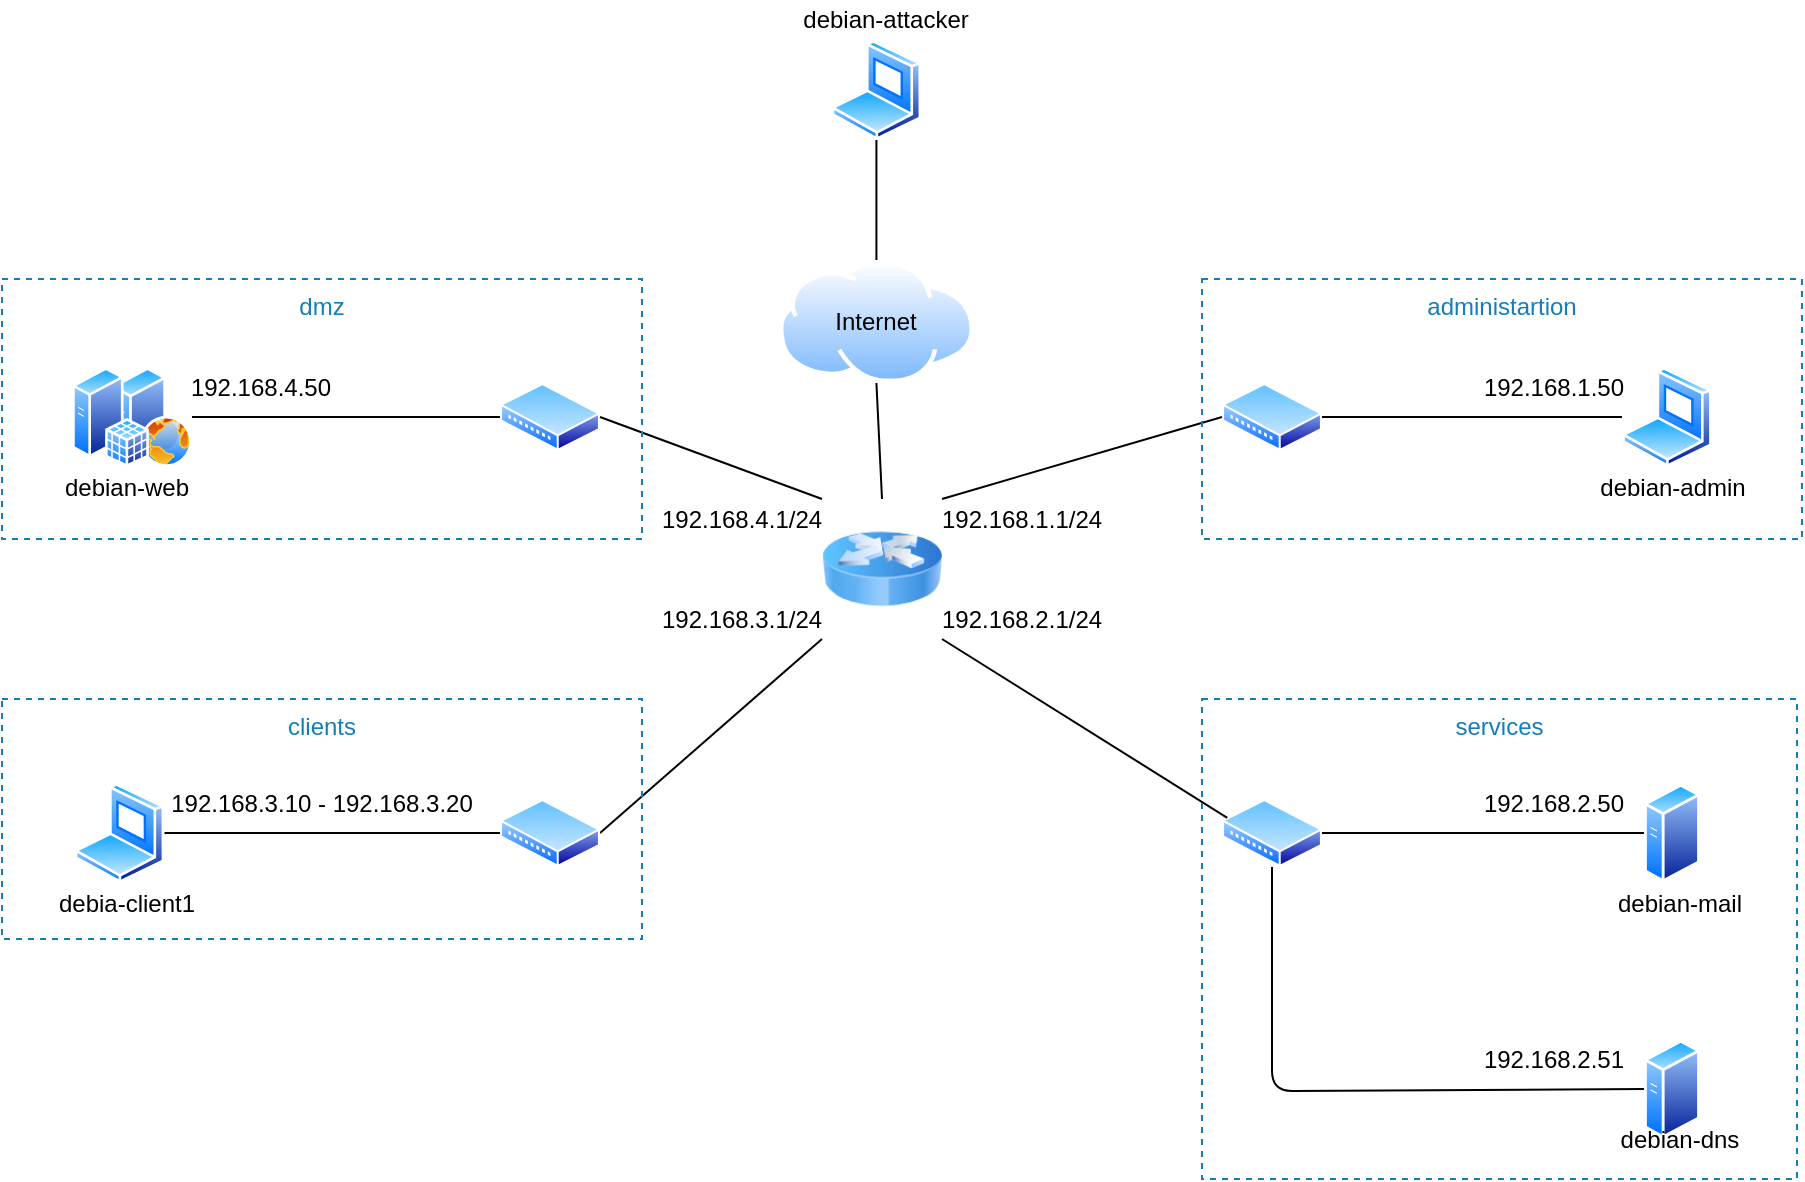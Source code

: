 <mxfile>
    <diagram id="pjIhV44gmVnADWI0d765" name="Page-1">
        <mxGraphModel dx="1146" dy="771" grid="1" gridSize="10" guides="1" tooltips="1" connect="1" arrows="1" fold="1" page="1" pageScale="1" pageWidth="827" pageHeight="1169" math="0" shadow="0">
            <root>
                <mxCell id="0"/>
                <mxCell id="1" parent="0"/>
                <mxCell id="2" value="" style="aspect=fixed;perimeter=ellipsePerimeter;html=1;align=center;shadow=0;dashed=0;spacingTop=3;image;image=img/lib/active_directory/laptop_client.svg;" vertex="1" parent="1">
                    <mxGeometry x="830" y="233.5" width="45" height="50" as="geometry"/>
                </mxCell>
                <mxCell id="3" value="" style="aspect=fixed;perimeter=ellipsePerimeter;html=1;align=center;shadow=0;dashed=0;spacingTop=3;image;image=img/lib/active_directory/web_server.svg;" vertex="1" parent="1">
                    <mxGeometry x="75" y="233.5" width="40" height="50" as="geometry"/>
                </mxCell>
                <mxCell id="4" value="" style="aspect=fixed;perimeter=ellipsePerimeter;html=1;align=center;shadow=0;dashed=0;spacingTop=3;image;image=img/lib/active_directory/generic_server.svg;" vertex="1" parent="1">
                    <mxGeometry x="841" y="569.5" width="28.0" height="50" as="geometry"/>
                </mxCell>
                <mxCell id="5" value="" style="image;html=1;image=img/lib/clip_art/networking/Router_Icon_128x128.png" vertex="1" parent="1">
                    <mxGeometry x="430" y="299.5" width="60" height="70" as="geometry"/>
                </mxCell>
                <mxCell id="6" value="" style="aspect=fixed;perimeter=ellipsePerimeter;html=1;align=center;shadow=0;dashed=0;spacingTop=3;image;image=img/lib/active_directory/wiring_hub.svg;" vertex="1" parent="1">
                    <mxGeometry x="630" y="241.5" width="50" height="34" as="geometry"/>
                </mxCell>
                <mxCell id="7" value="" style="aspect=fixed;perimeter=ellipsePerimeter;html=1;align=center;shadow=0;dashed=0;spacingTop=3;image;image=img/lib/active_directory/wiring_hub.svg;" vertex="1" parent="1">
                    <mxGeometry x="269" y="241.5" width="50" height="34" as="geometry"/>
                </mxCell>
                <mxCell id="8" value="" style="endArrow=none;html=1;entryX=0;entryY=0;entryDx=0;entryDy=0;exitX=1;exitY=0.5;exitDx=0;exitDy=0;" edge="1" parent="1" source="7" target="5">
                    <mxGeometry width="50" height="50" relative="1" as="geometry">
                        <mxPoint x="430" y="439.5" as="sourcePoint"/>
                        <mxPoint x="480" y="389.5" as="targetPoint"/>
                    </mxGeometry>
                </mxCell>
                <mxCell id="9" value="" style="endArrow=none;html=1;exitX=0.5;exitY=1;exitDx=0;exitDy=0;entryX=0.5;entryY=0;entryDx=0;entryDy=0;" edge="1" parent="1" source="44" target="5">
                    <mxGeometry width="50" height="50" relative="1" as="geometry">
                        <mxPoint x="458.75" y="203.5" as="sourcePoint"/>
                        <mxPoint x="470" y="379.5" as="targetPoint"/>
                    </mxGeometry>
                </mxCell>
                <mxCell id="10" value="" style="endArrow=none;html=1;exitX=1;exitY=0;exitDx=0;exitDy=0;entryX=0;entryY=0.5;entryDx=0;entryDy=0;" edge="1" parent="1" source="5" target="6">
                    <mxGeometry width="50" height="50" relative="1" as="geometry">
                        <mxPoint x="470" y="233.5" as="sourcePoint"/>
                        <mxPoint x="470" y="309.5" as="targetPoint"/>
                    </mxGeometry>
                </mxCell>
                <mxCell id="11" value="" style="aspect=fixed;perimeter=ellipsePerimeter;html=1;align=center;shadow=0;dashed=0;spacingTop=3;image;image=img/lib/active_directory/sql_server.svg;" vertex="1" parent="1">
                    <mxGeometry x="55" y="233.5" width="38.5" height="50" as="geometry"/>
                </mxCell>
                <mxCell id="12" value="" style="endArrow=none;html=1;entryX=0;entryY=1;entryDx=0;entryDy=0;exitX=1;exitY=0.5;exitDx=0;exitDy=0;" edge="1" parent="1" source="16" target="5">
                    <mxGeometry width="50" height="50" relative="1" as="geometry">
                        <mxPoint x="420" y="439.5" as="sourcePoint"/>
                        <mxPoint x="470" y="389.5" as="targetPoint"/>
                    </mxGeometry>
                </mxCell>
                <mxCell id="13" value="" style="endArrow=none;html=1;entryX=0;entryY=0.5;entryDx=0;entryDy=0;exitX=1;exitY=0.5;exitDx=0;exitDy=0;" edge="1" parent="1" source="6" target="2">
                    <mxGeometry width="50" height="50" relative="1" as="geometry">
                        <mxPoint x="470" y="439.5" as="sourcePoint"/>
                        <mxPoint x="520" y="389.5" as="targetPoint"/>
                    </mxGeometry>
                </mxCell>
                <mxCell id="14" value="debian-admin" style="text;html=1;strokeColor=none;fillColor=none;align=center;verticalAlign=middle;whiteSpace=wrap;rounded=0;" vertex="1" parent="1">
                    <mxGeometry x="817.5" y="283.5" width="75" height="20" as="geometry"/>
                </mxCell>
                <mxCell id="15" value="" style="aspect=fixed;perimeter=ellipsePerimeter;html=1;align=center;shadow=0;dashed=0;spacingTop=3;image;image=img/lib/active_directory/wiring_hub.svg;" vertex="1" parent="1">
                    <mxGeometry x="630" y="449.5" width="50" height="34" as="geometry"/>
                </mxCell>
                <mxCell id="16" value="" style="aspect=fixed;perimeter=ellipsePerimeter;html=1;align=center;shadow=0;dashed=0;spacingTop=3;image;image=img/lib/active_directory/wiring_hub.svg;" vertex="1" parent="1">
                    <mxGeometry x="269" y="449.5" width="50" height="34" as="geometry"/>
                </mxCell>
                <mxCell id="17" value="" style="endArrow=none;html=1;entryX=0;entryY=0.25;entryDx=0;entryDy=0;exitX=1;exitY=1;exitDx=0;exitDy=0;" edge="1" parent="1" source="5" target="15">
                    <mxGeometry width="50" height="50" relative="1" as="geometry">
                        <mxPoint x="329" y="456.5" as="sourcePoint"/>
                        <mxPoint x="440" y="379.5" as="targetPoint"/>
                    </mxGeometry>
                </mxCell>
                <mxCell id="18" value="administartion" style="fillColor=none;strokeColor=#147EBA;dashed=1;verticalAlign=top;fontStyle=0;fontColor=#147EBA;" vertex="1" parent="1">
                    <mxGeometry x="620" y="189.5" width="300" height="130" as="geometry"/>
                </mxCell>
                <mxCell id="19" value="192.168.1.1/24" style="text;html=1;strokeColor=none;fillColor=none;align=center;verticalAlign=middle;whiteSpace=wrap;rounded=0;" vertex="1" parent="1">
                    <mxGeometry x="490" y="299.5" width="80" height="20" as="geometry"/>
                </mxCell>
                <mxCell id="20" value="192.168.2.1/24" style="text;html=1;strokeColor=none;fillColor=none;align=center;verticalAlign=middle;whiteSpace=wrap;rounded=0;" vertex="1" parent="1">
                    <mxGeometry x="490" y="349.5" width="80" height="20" as="geometry"/>
                </mxCell>
                <mxCell id="21" value="192.168.4.1/24" style="text;html=1;strokeColor=none;fillColor=none;align=center;verticalAlign=middle;whiteSpace=wrap;rounded=0;" vertex="1" parent="1">
                    <mxGeometry x="350" y="299.5" width="80" height="20" as="geometry"/>
                </mxCell>
                <mxCell id="22" value="192.168.3.1/24" style="text;html=1;strokeColor=none;fillColor=none;align=center;verticalAlign=middle;whiteSpace=wrap;rounded=0;" vertex="1" parent="1">
                    <mxGeometry x="350" y="349.5" width="80" height="20" as="geometry"/>
                </mxCell>
                <mxCell id="23" value="services" style="fillColor=none;strokeColor=#147EBA;dashed=1;verticalAlign=top;fontStyle=0;fontColor=#147EBA;" vertex="1" parent="1">
                    <mxGeometry x="620" y="399.5" width="297.5" height="240" as="geometry"/>
                </mxCell>
                <mxCell id="24" value="debian-mail" style="text;html=1;strokeColor=none;fillColor=none;align=center;verticalAlign=middle;whiteSpace=wrap;rounded=0;" vertex="1" parent="1">
                    <mxGeometry x="820" y="491.5" width="77.5" height="20" as="geometry"/>
                </mxCell>
                <mxCell id="25" value="debian-dns" style="text;html=1;strokeColor=none;fillColor=none;align=center;verticalAlign=middle;whiteSpace=wrap;rounded=0;" vertex="1" parent="1">
                    <mxGeometry x="820" y="609.5" width="77.5" height="20" as="geometry"/>
                </mxCell>
                <mxCell id="26" value="" style="endArrow=none;html=1;entryX=1;entryY=0.5;entryDx=0;entryDy=0;exitX=0;exitY=0.5;exitDx=0;exitDy=0;" edge="1" parent="1" source="35" target="15">
                    <mxGeometry width="50" height="50" relative="1" as="geometry">
                        <mxPoint x="832.5" y="466.5" as="sourcePoint"/>
                        <mxPoint x="520" y="369.5" as="targetPoint"/>
                    </mxGeometry>
                </mxCell>
                <mxCell id="27" value="" style="endArrow=none;html=1;entryX=0.5;entryY=1;entryDx=0;entryDy=0;exitX=0;exitY=0.5;exitDx=0;exitDy=0;" edge="1" parent="1" source="4" target="15">
                    <mxGeometry width="50" height="50" relative="1" as="geometry">
                        <mxPoint x="770" y="759.5" as="sourcePoint"/>
                        <mxPoint x="690" y="476.5" as="targetPoint"/>
                        <Array as="points">
                            <mxPoint x="655" y="595.5"/>
                        </Array>
                    </mxGeometry>
                </mxCell>
                <mxCell id="28" value="192.168.1.50" style="text;html=1;strokeColor=none;fillColor=none;align=center;verticalAlign=middle;whiteSpace=wrap;rounded=0;" vertex="1" parent="1">
                    <mxGeometry x="756.25" y="233.5" width="80" height="20" as="geometry"/>
                </mxCell>
                <mxCell id="29" value="192.168.2.50" style="text;html=1;strokeColor=none;fillColor=none;align=center;verticalAlign=middle;whiteSpace=wrap;rounded=0;" vertex="1" parent="1">
                    <mxGeometry x="756.25" y="441.5" width="80" height="20" as="geometry"/>
                </mxCell>
                <mxCell id="30" value="192.168.2.51" style="text;html=1;strokeColor=none;fillColor=none;align=center;verticalAlign=middle;whiteSpace=wrap;rounded=0;" vertex="1" parent="1">
                    <mxGeometry x="756.25" y="569.5" width="80" height="20" as="geometry"/>
                </mxCell>
                <mxCell id="31" value="dmz" style="fillColor=none;strokeColor=#147EBA;dashed=1;verticalAlign=top;fontStyle=0;fontColor=#147EBA;" vertex="1" parent="1">
                    <mxGeometry x="20" y="189.5" width="320" height="130" as="geometry"/>
                </mxCell>
                <mxCell id="32" value="debian-web" style="text;html=1;strokeColor=none;fillColor=none;align=center;verticalAlign=middle;whiteSpace=wrap;rounded=0;" vertex="1" parent="1">
                    <mxGeometry x="50" y="283.5" width="65" height="20" as="geometry"/>
                </mxCell>
                <mxCell id="33" value="192.168.4.50" style="text;html=1;strokeColor=none;fillColor=none;align=center;verticalAlign=middle;whiteSpace=wrap;rounded=0;" vertex="1" parent="1">
                    <mxGeometry x="107.5" y="233.5" width="82.5" height="20" as="geometry"/>
                </mxCell>
                <mxCell id="34" value="" style="aspect=fixed;perimeter=ellipsePerimeter;html=1;align=center;shadow=0;dashed=0;spacingTop=3;image;image=img/lib/active_directory/laptop_client.svg;" vertex="1" parent="1">
                    <mxGeometry x="56.25" y="441.5" width="45" height="50" as="geometry"/>
                </mxCell>
                <mxCell id="35" value="" style="aspect=fixed;perimeter=ellipsePerimeter;html=1;align=center;shadow=0;dashed=0;spacingTop=3;image;image=img/lib/active_directory/generic_server.svg;" vertex="1" parent="1">
                    <mxGeometry x="841" y="441.5" width="28.0" height="50" as="geometry"/>
                </mxCell>
                <mxCell id="36" value="debia-client1" style="text;html=1;strokeColor=none;fillColor=none;align=center;verticalAlign=middle;whiteSpace=wrap;rounded=0;" vertex="1" parent="1">
                    <mxGeometry x="41.25" y="491.5" width="82.5" height="20" as="geometry"/>
                </mxCell>
                <mxCell id="37" value="" style="aspect=fixed;perimeter=ellipsePerimeter;html=1;align=center;shadow=0;dashed=0;spacingTop=3;image;image=img/lib/active_directory/laptop_client.svg;" vertex="1" parent="1">
                    <mxGeometry x="434.71" y="70" width="45" height="50" as="geometry"/>
                </mxCell>
                <mxCell id="38" value="debian-attacker" style="text;html=1;strokeColor=none;fillColor=none;align=center;verticalAlign=middle;whiteSpace=wrap;rounded=0;" vertex="1" parent="1">
                    <mxGeometry x="411.59" y="50" width="100" height="20" as="geometry"/>
                </mxCell>
                <mxCell id="39" value="192.168.3.10 - 192.168.3.20" style="text;html=1;strokeColor=none;fillColor=none;align=center;verticalAlign=middle;whiteSpace=wrap;rounded=0;" vertex="1" parent="1">
                    <mxGeometry x="90" y="441.5" width="180" height="20" as="geometry"/>
                </mxCell>
                <mxCell id="40" value="" style="endArrow=none;html=1;entryX=0;entryY=0.5;entryDx=0;entryDy=0;exitX=1;exitY=0.5;exitDx=0;exitDy=0;" edge="1" parent="1" source="3" target="7">
                    <mxGeometry width="50" height="50" relative="1" as="geometry">
                        <mxPoint x="420" y="299.5" as="sourcePoint"/>
                        <mxPoint x="470" y="249.5" as="targetPoint"/>
                    </mxGeometry>
                </mxCell>
                <mxCell id="41" value="" style="endArrow=none;html=1;exitX=0;exitY=0.5;exitDx=0;exitDy=0;entryX=1;entryY=0.5;entryDx=0;entryDy=0;" edge="1" parent="1" source="16" target="34">
                    <mxGeometry width="50" height="50" relative="1" as="geometry">
                        <mxPoint x="420" y="419.5" as="sourcePoint"/>
                        <mxPoint x="470" y="369.5" as="targetPoint"/>
                    </mxGeometry>
                </mxCell>
                <mxCell id="42" value="clients" style="fillColor=none;strokeColor=#147EBA;dashed=1;verticalAlign=top;fontStyle=0;fontColor=#147EBA;" vertex="1" parent="1">
                    <mxGeometry x="20" y="399.5" width="320" height="120" as="geometry"/>
                </mxCell>
                <mxCell id="43" value="" style="endArrow=none;html=1;exitX=0.5;exitY=1;exitDx=0;exitDy=0;entryX=0.5;entryY=0;entryDx=0;entryDy=0;" edge="1" parent="1" source="37" target="44">
                    <mxGeometry width="50" height="50" relative="1" as="geometry">
                        <mxPoint x="508.46" y="244" as="sourcePoint"/>
                        <mxPoint x="457.21" y="200" as="targetPoint"/>
                    </mxGeometry>
                </mxCell>
                <mxCell id="44" value="" style="aspect=fixed;perimeter=ellipsePerimeter;html=1;align=center;shadow=0;dashed=0;spacingTop=3;image;image=img/lib/active_directory/internet_cloud.svg;" vertex="1" parent="1">
                    <mxGeometry x="408.4" y="180" width="97.62" height="61.5" as="geometry"/>
                </mxCell>
                <mxCell id="45" value="Internet" style="text;html=1;strokeColor=none;fillColor=none;align=center;verticalAlign=middle;whiteSpace=wrap;rounded=0;" vertex="1" parent="1">
                    <mxGeometry x="437.21" y="200.75" width="40" height="20" as="geometry"/>
                </mxCell>
            </root>
        </mxGraphModel>
    </diagram>
</mxfile>